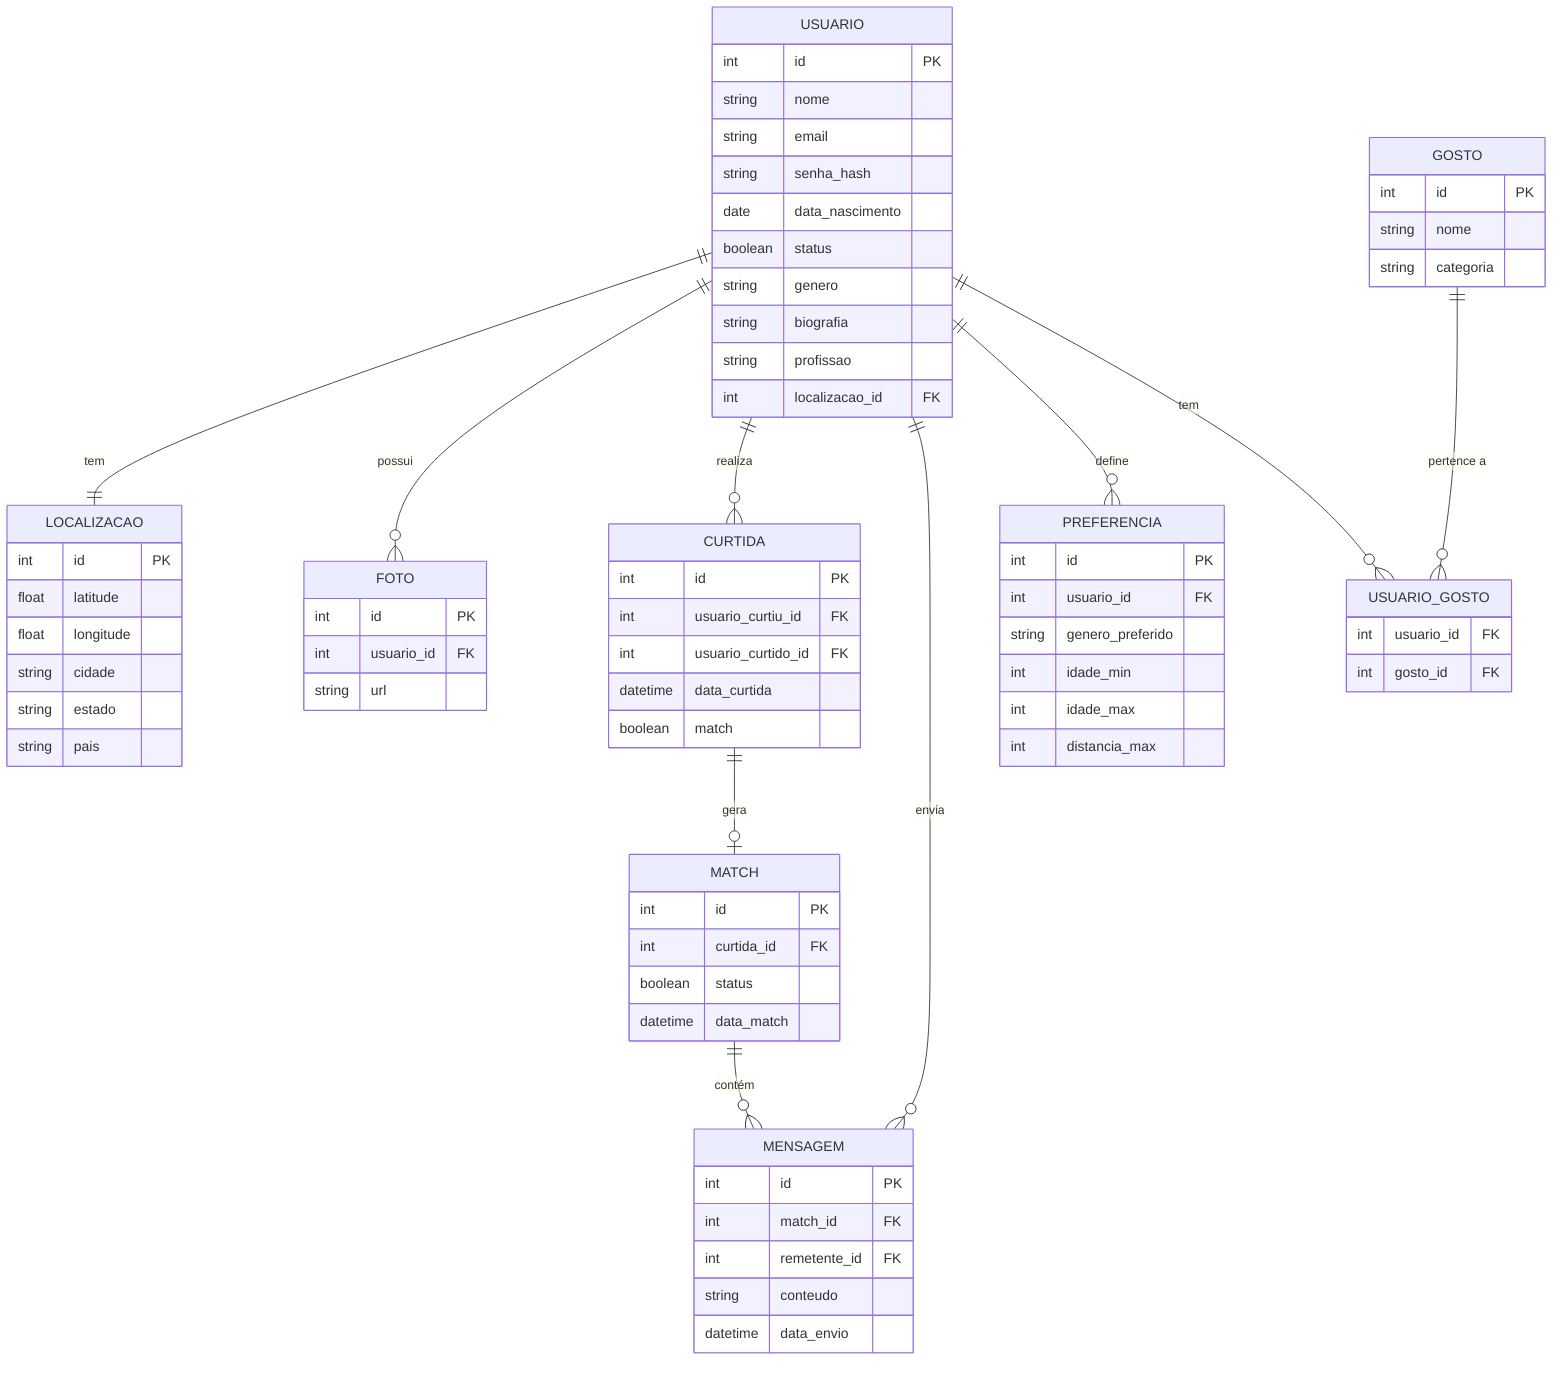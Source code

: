 erDiagram
    USUARIO {
        int id PK
        string nome
        string email
        string senha_hash
        date data_nascimento
        boolean status
        string genero
        string biografia
        string profissao
        int localizacao_id FK
    }
    LOCALIZACAO {
        int id PK
        float latitude
        float longitude
        string cidade
        string estado
        string pais
    }
    FOTO {
        int id PK
        int usuario_id FK
        string url
    }
    CURTIDA {
        int id PK
        int usuario_curtiu_id FK
        int usuario_curtido_id FK
        datetime data_curtida
        boolean match
    }
    MATCH {
        int id PK
        int curtida_id FK
        boolean status
        datetime data_match
    }
    MENSAGEM {
        int id PK
        int match_id FK
        int remetente_id FK
        string conteudo
        datetime data_envio
    }
    PREFERENCIA {
        int id PK
        int usuario_id FK
        string genero_preferido
        int idade_min
        int idade_max
        int distancia_max
    }
    GOSTO {
        int id PK
        string nome
        string categoria
    }
    USUARIO_GOSTO {
        int usuario_id FK
        int gosto_id FK
    }

    USUARIO ||--|| LOCALIZACAO : "tem"
    USUARIO ||--o{ FOTO : "possui"
    USUARIO ||--o{ CURTIDA : "realiza"
    USUARIO ||--o{ MENSAGEM : "envia"
    USUARIO ||--o{ PREFERENCIA : "define"
    USUARIO ||--o{ USUARIO_GOSTO : "tem"
    GOSTO ||--o{ USUARIO_GOSTO : "pertence a"
    CURTIDA ||--o| MATCH : "gera"
    MATCH ||--o{ MENSAGEM : "contém"